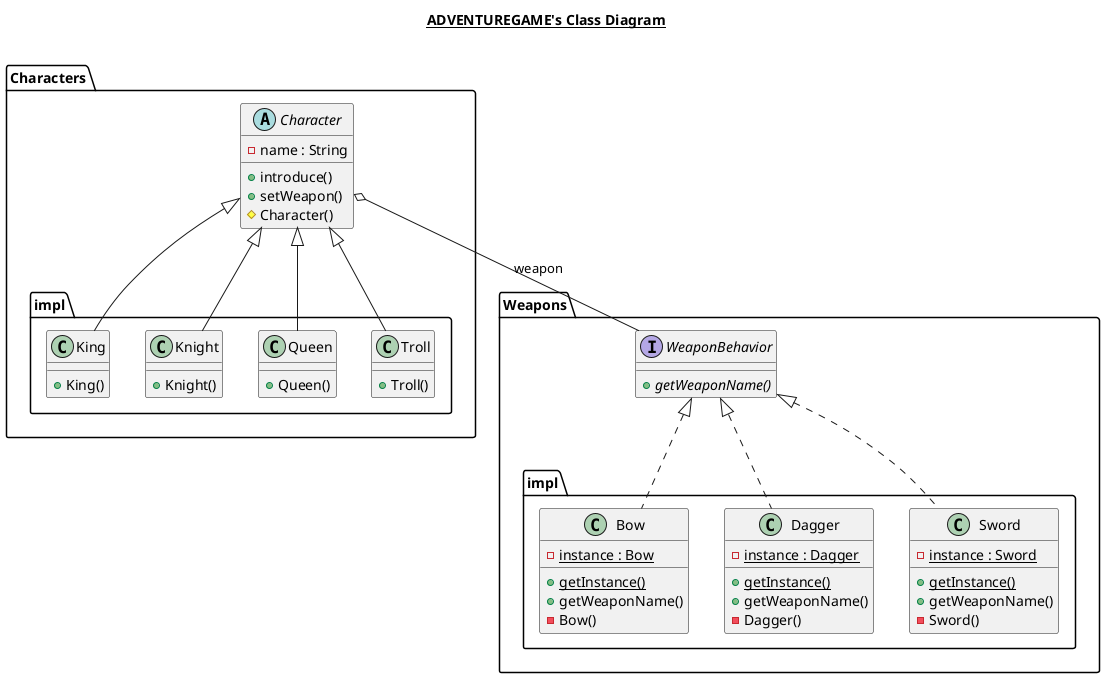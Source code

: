 @startuml

title __ADVENTUREGAME's Class Diagram__\n
  

  namespace Characters {
    abstract class Characters.Character {
        - name : String
        + introduce()
        + setWeapon()
        # Character()
    }
    namespace impl {
      class Characters.impl.King {
        + King()
      }
      class Characters.impl.Knight {
        + Knight()
      }
      class Characters.impl.Queen {
        + Queen()
      }
      class Characters.impl.Troll {
        + Troll()
      }
    }
  }
  

  namespace Weapons {
    interface Weapons.WeaponBehavior {
        {abstract} + getWeaponName()
    }
    namespace impl {
      class Weapons.impl.Bow {
        {static} - instance : Bow
        {static} + getInstance()
        + getWeaponName()
        - Bow()
      }
      class Weapons.impl.Dagger {
        {static} - instance : Dagger
        {static} + getInstance()
        + getWeaponName()
        - Dagger()
      }
      class Weapons.impl.Sword {
        {static} - instance : Sword
        {static} + getInstance()
        + getWeaponName()
        - Sword()
      }
    }
  }

  Characters.Character o-- Weapons.WeaponBehavior : weapon
  Characters.impl.King -up-|> Characters.Character
  Characters.impl.Knight -up-|> Characters.Character
  Characters.impl.Queen -up-|> Characters.Character
  Characters.impl.Troll -up-|> Characters.Character
  Weapons.impl.Bow .up.|> Weapons.WeaponBehavior
  Weapons.impl.Dagger .up.|> Weapons.WeaponBehavior
  Weapons.impl.Sword .up.|> Weapons.WeaponBehavior


@enduml
